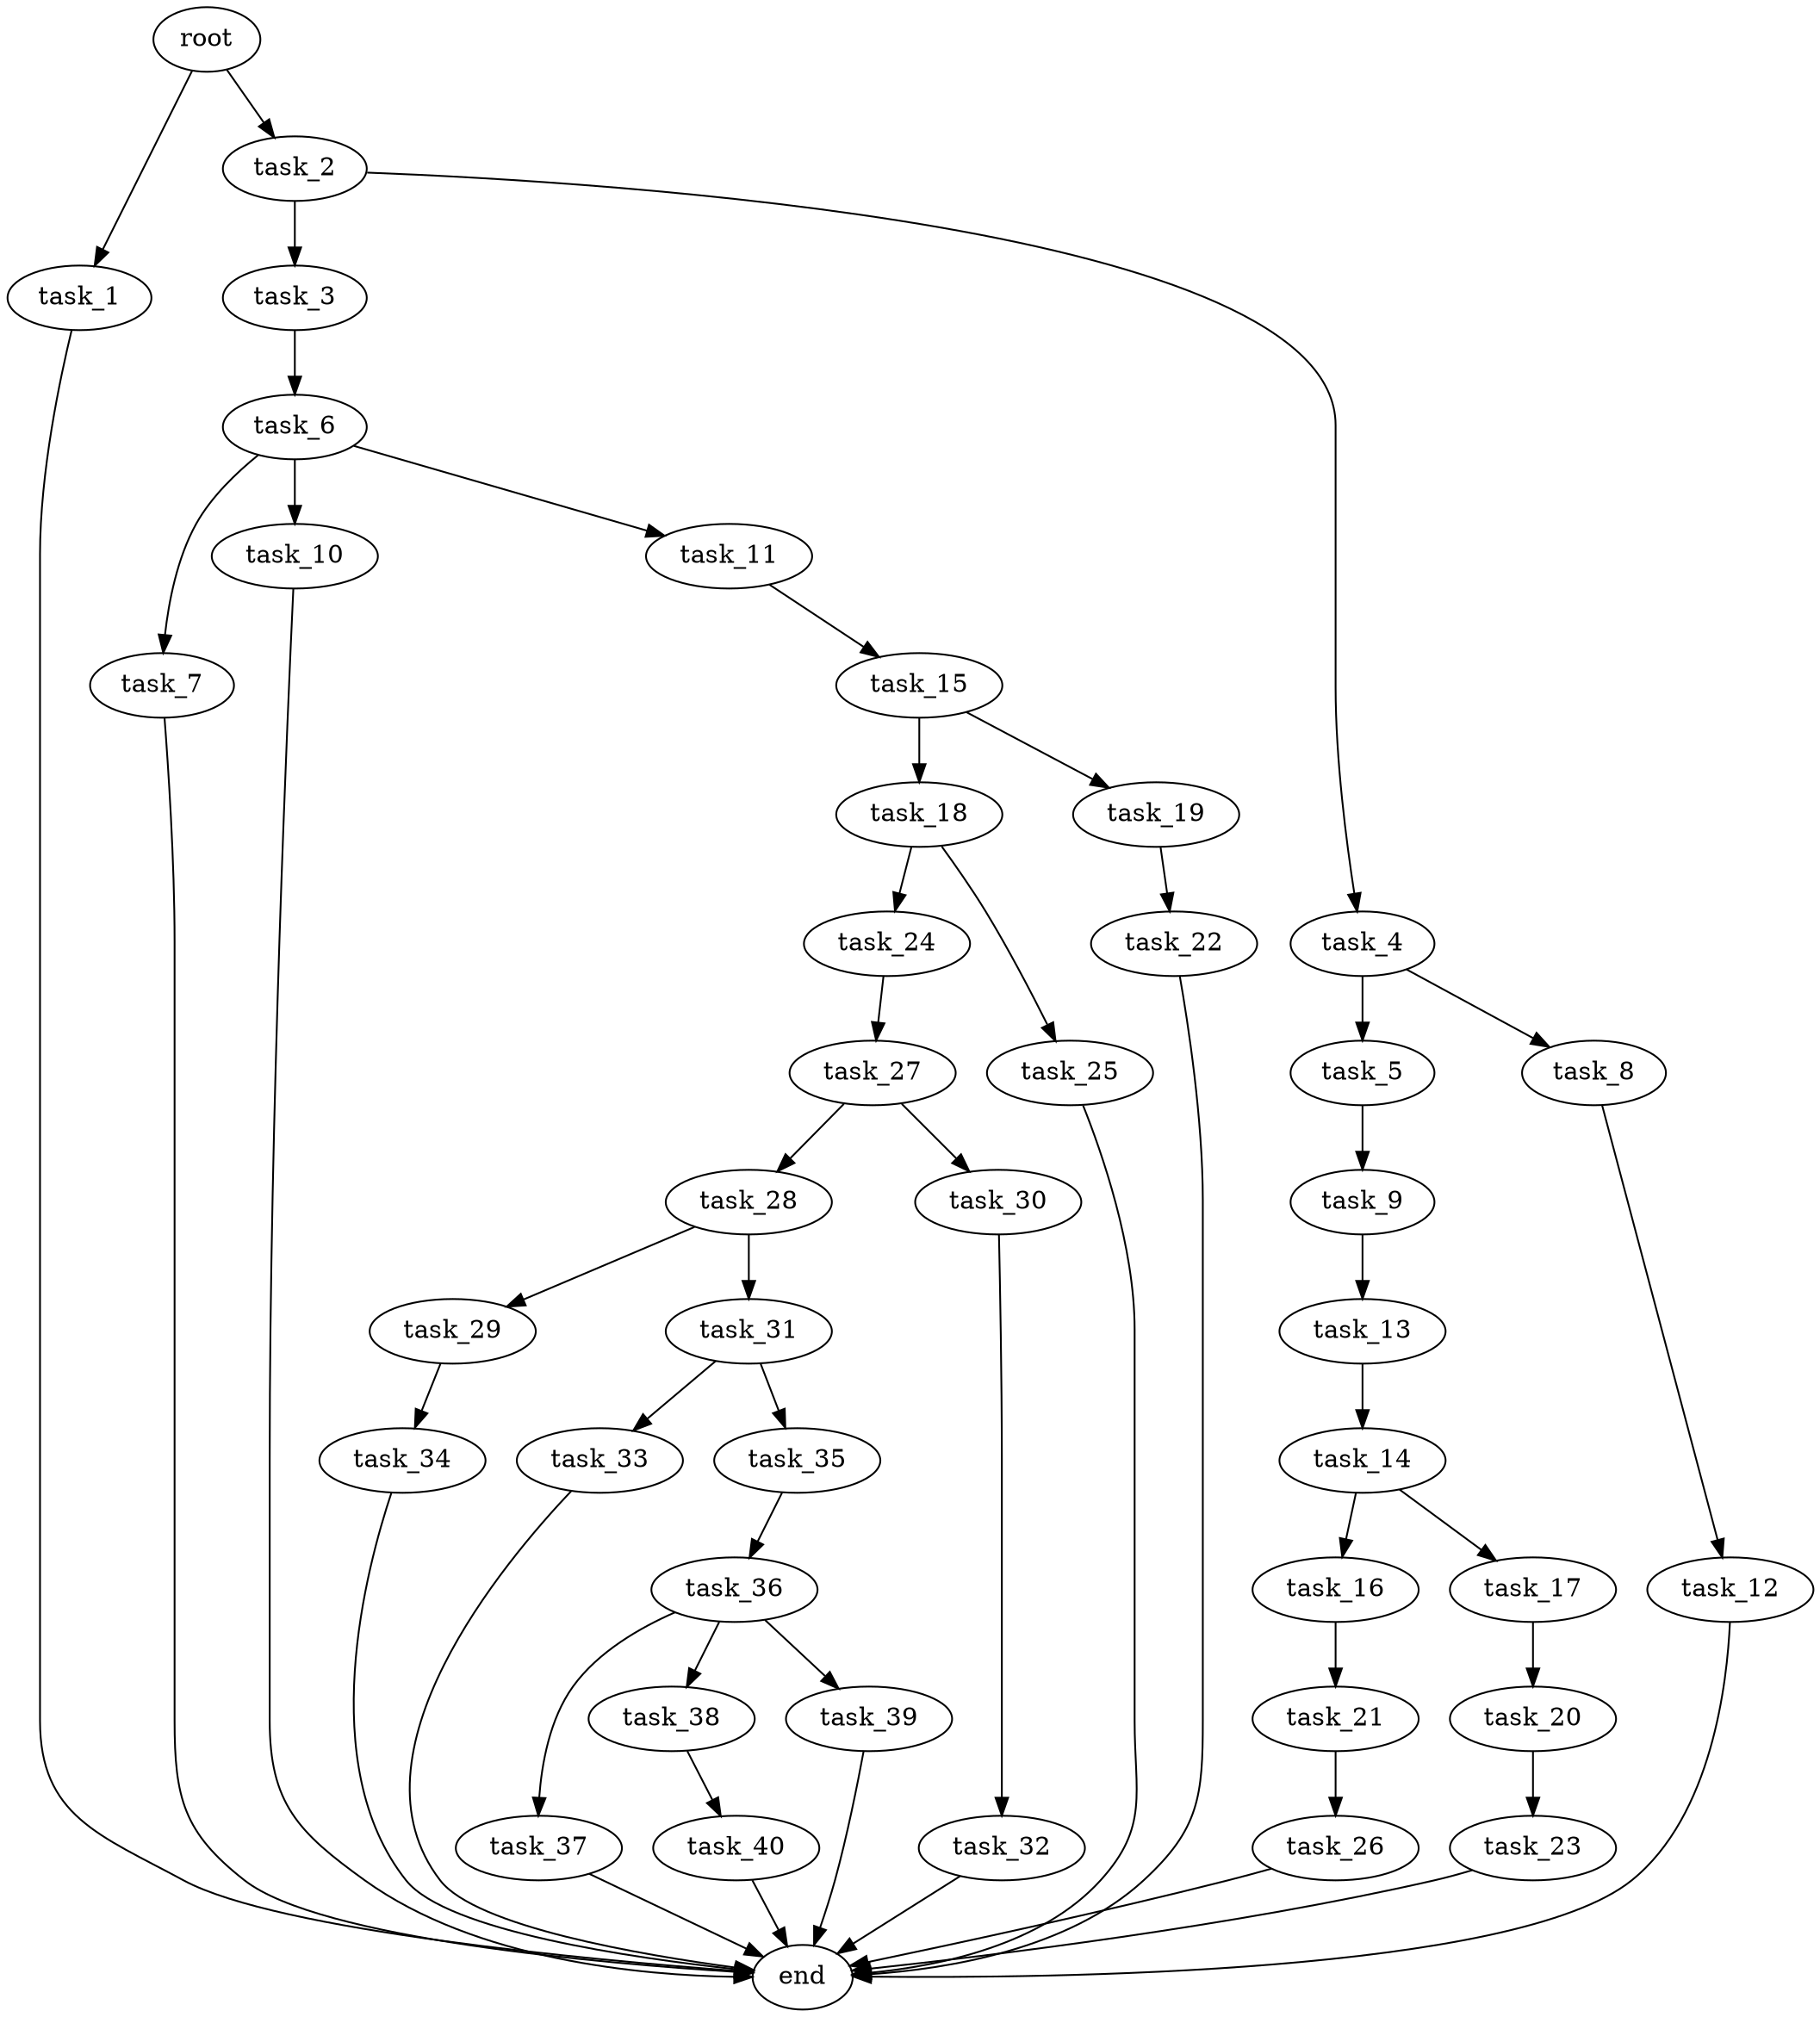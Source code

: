 digraph G {
  root [size="0.000000e+00"];
  task_1 [size="7.531676e+09"];
  task_2 [size="8.909356e+09"];
  task_3 [size="3.832264e+09"];
  task_4 [size="7.004562e+09"];
  task_5 [size="9.298686e+09"];
  task_6 [size="8.420426e+08"];
  task_7 [size="5.121938e+09"];
  task_8 [size="3.937770e+09"];
  task_9 [size="3.617343e+09"];
  task_10 [size="3.032664e+09"];
  task_11 [size="2.870110e+09"];
  task_12 [size="7.630908e+09"];
  task_13 [size="2.548102e+09"];
  task_14 [size="6.560615e+09"];
  task_15 [size="4.410312e+09"];
  task_16 [size="4.315420e+09"];
  task_17 [size="9.796986e+09"];
  task_18 [size="6.848893e+09"];
  task_19 [size="6.046987e+09"];
  task_20 [size="1.886457e+09"];
  task_21 [size="2.247973e+09"];
  task_22 [size="4.168906e+09"];
  task_23 [size="8.635286e+07"];
  task_24 [size="6.472585e+09"];
  task_25 [size="3.769911e+09"];
  task_26 [size="4.536700e+09"];
  task_27 [size="1.295628e+09"];
  task_28 [size="1.690264e+09"];
  task_29 [size="1.347762e+09"];
  task_30 [size="8.820760e+09"];
  task_31 [size="1.175594e+09"];
  task_32 [size="2.955882e+09"];
  task_33 [size="1.469434e+09"];
  task_34 [size="2.165205e+09"];
  task_35 [size="4.109946e+09"];
  task_36 [size="1.375317e+09"];
  task_37 [size="8.287658e+09"];
  task_38 [size="3.435883e+09"];
  task_39 [size="6.545806e+09"];
  task_40 [size="6.954568e+09"];
  end [size="0.000000e+00"];

  root -> task_1 [size="1.000000e-12"];
  root -> task_2 [size="1.000000e-12"];
  task_1 -> end [size="1.000000e-12"];
  task_2 -> task_3 [size="3.832264e+08"];
  task_2 -> task_4 [size="7.004562e+08"];
  task_3 -> task_6 [size="8.420426e+07"];
  task_4 -> task_5 [size="9.298686e+08"];
  task_4 -> task_8 [size="3.937770e+08"];
  task_5 -> task_9 [size="3.617343e+08"];
  task_6 -> task_7 [size="5.121938e+08"];
  task_6 -> task_10 [size="3.032664e+08"];
  task_6 -> task_11 [size="2.870110e+08"];
  task_7 -> end [size="1.000000e-12"];
  task_8 -> task_12 [size="7.630908e+08"];
  task_9 -> task_13 [size="2.548102e+08"];
  task_10 -> end [size="1.000000e-12"];
  task_11 -> task_15 [size="4.410312e+08"];
  task_12 -> end [size="1.000000e-12"];
  task_13 -> task_14 [size="6.560615e+08"];
  task_14 -> task_16 [size="4.315420e+08"];
  task_14 -> task_17 [size="9.796986e+08"];
  task_15 -> task_18 [size="6.848893e+08"];
  task_15 -> task_19 [size="6.046987e+08"];
  task_16 -> task_21 [size="2.247973e+08"];
  task_17 -> task_20 [size="1.886457e+08"];
  task_18 -> task_24 [size="6.472585e+08"];
  task_18 -> task_25 [size="3.769911e+08"];
  task_19 -> task_22 [size="4.168906e+08"];
  task_20 -> task_23 [size="8.635286e+06"];
  task_21 -> task_26 [size="4.536700e+08"];
  task_22 -> end [size="1.000000e-12"];
  task_23 -> end [size="1.000000e-12"];
  task_24 -> task_27 [size="1.295628e+08"];
  task_25 -> end [size="1.000000e-12"];
  task_26 -> end [size="1.000000e-12"];
  task_27 -> task_28 [size="1.690264e+08"];
  task_27 -> task_30 [size="8.820760e+08"];
  task_28 -> task_29 [size="1.347762e+08"];
  task_28 -> task_31 [size="1.175594e+08"];
  task_29 -> task_34 [size="2.165205e+08"];
  task_30 -> task_32 [size="2.955882e+08"];
  task_31 -> task_33 [size="1.469434e+08"];
  task_31 -> task_35 [size="4.109946e+08"];
  task_32 -> end [size="1.000000e-12"];
  task_33 -> end [size="1.000000e-12"];
  task_34 -> end [size="1.000000e-12"];
  task_35 -> task_36 [size="1.375317e+08"];
  task_36 -> task_37 [size="8.287658e+08"];
  task_36 -> task_38 [size="3.435883e+08"];
  task_36 -> task_39 [size="6.545806e+08"];
  task_37 -> end [size="1.000000e-12"];
  task_38 -> task_40 [size="6.954568e+08"];
  task_39 -> end [size="1.000000e-12"];
  task_40 -> end [size="1.000000e-12"];
}
